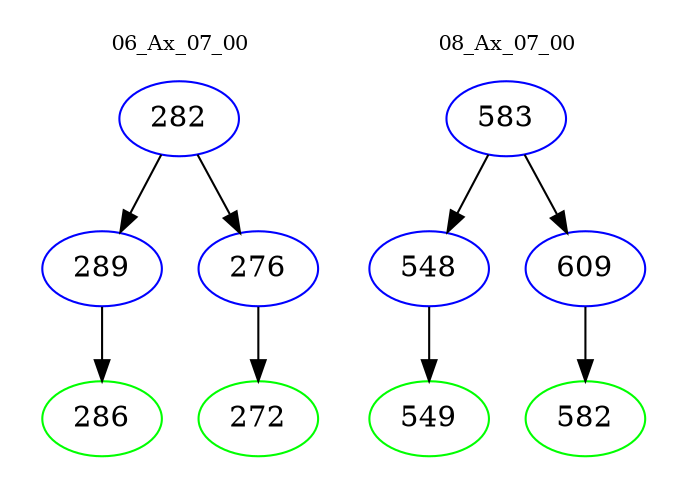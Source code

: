 digraph{
subgraph cluster_0 {
color = white
label = "06_Ax_07_00";
fontsize=10;
T0_282 [label="282", color="blue"]
T0_282 -> T0_289 [color="black"]
T0_289 [label="289", color="blue"]
T0_289 -> T0_286 [color="black"]
T0_286 [label="286", color="green"]
T0_282 -> T0_276 [color="black"]
T0_276 [label="276", color="blue"]
T0_276 -> T0_272 [color="black"]
T0_272 [label="272", color="green"]
}
subgraph cluster_1 {
color = white
label = "08_Ax_07_00";
fontsize=10;
T1_583 [label="583", color="blue"]
T1_583 -> T1_548 [color="black"]
T1_548 [label="548", color="blue"]
T1_548 -> T1_549 [color="black"]
T1_549 [label="549", color="green"]
T1_583 -> T1_609 [color="black"]
T1_609 [label="609", color="blue"]
T1_609 -> T1_582 [color="black"]
T1_582 [label="582", color="green"]
}
}
